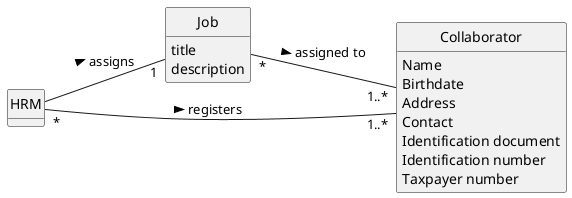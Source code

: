 @startuml
skinparam monochrome true
skinparam packageStyle rectangle
skinparam shadowing false

left to right direction

skinparam classAttributeIconSize 0

hide circle
hide methods

'title Domain Model

class HRM {
}

class Job {
    title
    description
}

class Collaborator {
    Name
    Birthdate
    Address
    Contact
    Identification document
    Identification number
    Taxpayer number
}

' Relationships
HRM "*" -- "1..*" Collaborator : registers >
HRM -- "1" Job : assigns >
Job "*" -- "1..*" Collaborator : assigned to >

@enduml
